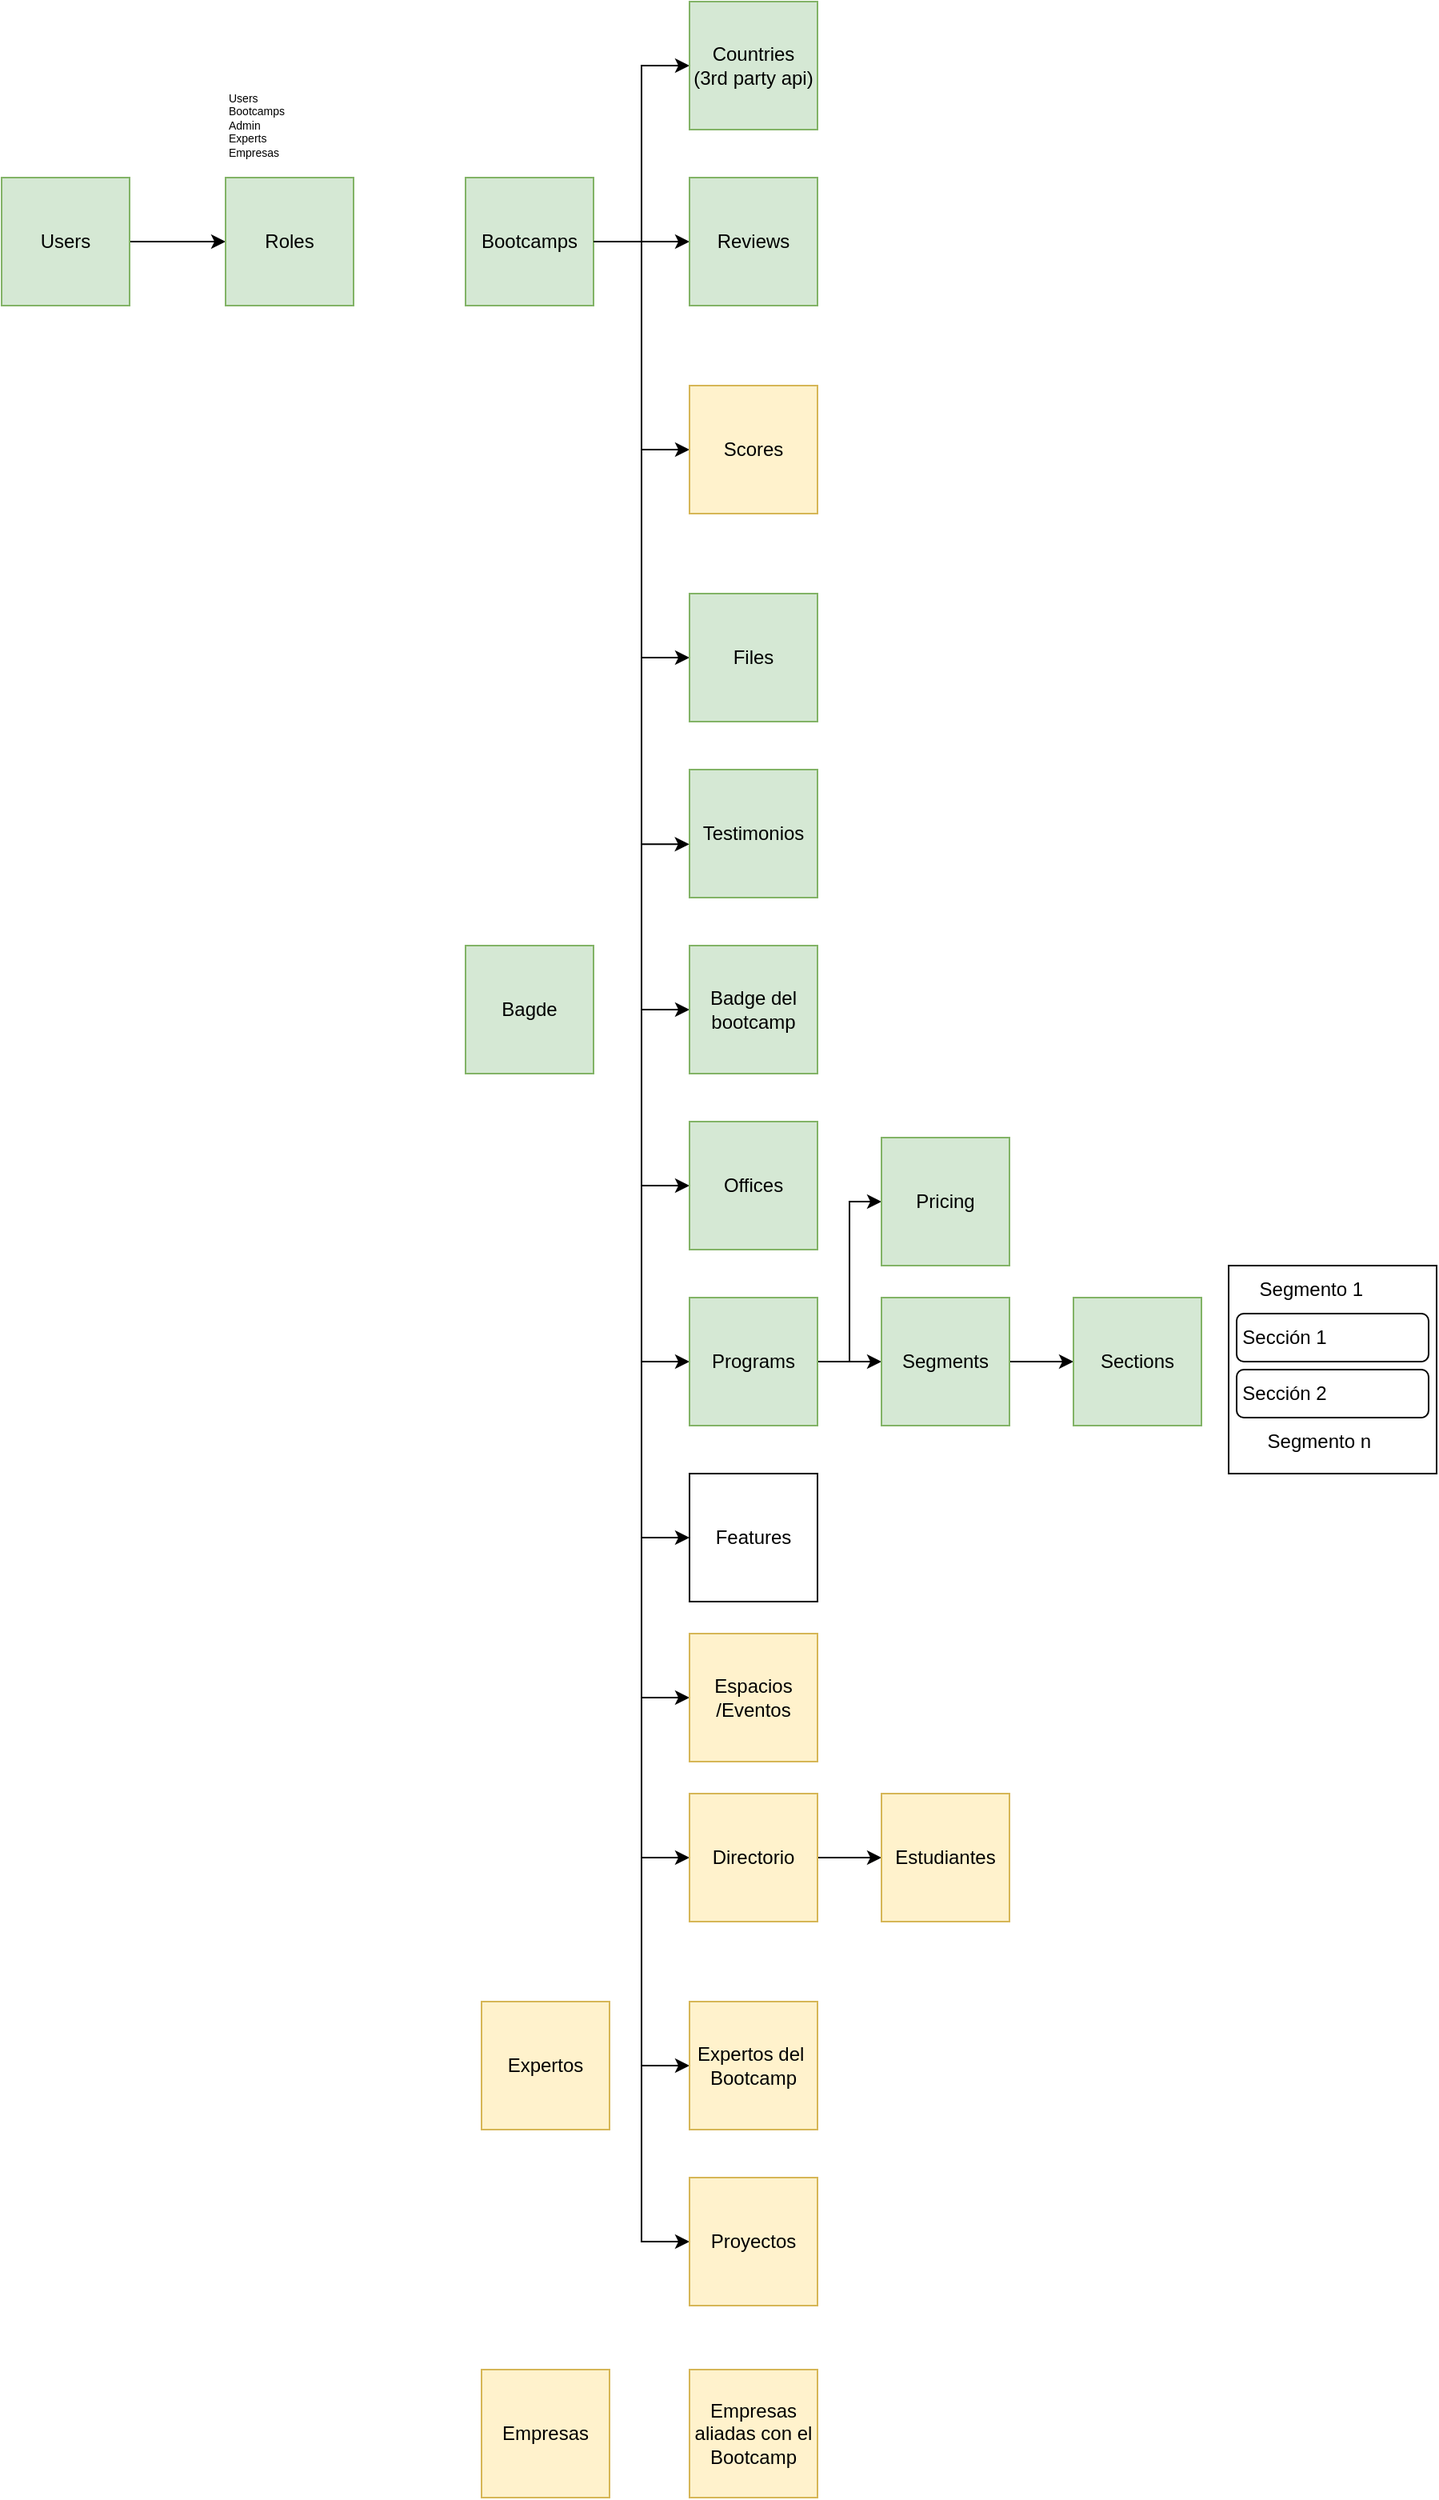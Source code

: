 <mxfile version="22.1.4" type="device">
  <diagram name="Inicio" id="l9tnNUQRSjZ2CrAFDo25">
    <mxGraphModel dx="2304" dy="1564" grid="1" gridSize="10" guides="1" tooltips="1" connect="1" arrows="1" fold="1" page="1" pageScale="1" pageWidth="827" pageHeight="1169" math="0" shadow="0">
      <root>
        <mxCell id="0" />
        <mxCell id="1" parent="0" />
        <mxCell id="niZ-MWkO5_N_vTz0Sxwc-7" style="edgeStyle=orthogonalEdgeStyle;rounded=0;orthogonalLoop=1;jettySize=auto;html=1;" parent="1" source="niZ-MWkO5_N_vTz0Sxwc-1" target="niZ-MWkO5_N_vTz0Sxwc-3" edge="1">
          <mxGeometry relative="1" as="geometry" />
        </mxCell>
        <mxCell id="niZ-MWkO5_N_vTz0Sxwc-1" value="Users" style="whiteSpace=wrap;html=1;aspect=fixed;fillColor=#d5e8d4;strokeColor=#82b366;" parent="1" vertex="1">
          <mxGeometry x="60" y="150" width="80" height="80" as="geometry" />
        </mxCell>
        <mxCell id="niZ-MWkO5_N_vTz0Sxwc-8" style="edgeStyle=orthogonalEdgeStyle;rounded=0;orthogonalLoop=1;jettySize=auto;html=1;entryX=0;entryY=0.5;entryDx=0;entryDy=0;" parent="1" source="niZ-MWkO5_N_vTz0Sxwc-2" target="niZ-MWkO5_N_vTz0Sxwc-5" edge="1">
          <mxGeometry relative="1" as="geometry" />
        </mxCell>
        <mxCell id="niZ-MWkO5_N_vTz0Sxwc-9" style="edgeStyle=orthogonalEdgeStyle;rounded=0;orthogonalLoop=1;jettySize=auto;html=1;entryX=0;entryY=0.5;entryDx=0;entryDy=0;" parent="1" source="niZ-MWkO5_N_vTz0Sxwc-2" target="niZ-MWkO5_N_vTz0Sxwc-6" edge="1">
          <mxGeometry relative="1" as="geometry" />
        </mxCell>
        <mxCell id="niZ-MWkO5_N_vTz0Sxwc-12" style="edgeStyle=orthogonalEdgeStyle;rounded=0;orthogonalLoop=1;jettySize=auto;html=1;entryX=0;entryY=0.5;entryDx=0;entryDy=0;" parent="1" source="niZ-MWkO5_N_vTz0Sxwc-2" target="niZ-MWkO5_N_vTz0Sxwc-11" edge="1">
          <mxGeometry relative="1" as="geometry" />
        </mxCell>
        <mxCell id="niZ-MWkO5_N_vTz0Sxwc-18" style="edgeStyle=orthogonalEdgeStyle;rounded=0;orthogonalLoop=1;jettySize=auto;html=1;entryX=0;entryY=0.5;entryDx=0;entryDy=0;" parent="1" source="niZ-MWkO5_N_vTz0Sxwc-2" target="niZ-MWkO5_N_vTz0Sxwc-17" edge="1">
          <mxGeometry relative="1" as="geometry" />
        </mxCell>
        <mxCell id="niZ-MWkO5_N_vTz0Sxwc-21" style="edgeStyle=orthogonalEdgeStyle;rounded=0;orthogonalLoop=1;jettySize=auto;html=1;entryX=0;entryY=0.5;entryDx=0;entryDy=0;" parent="1" source="niZ-MWkO5_N_vTz0Sxwc-2" target="niZ-MWkO5_N_vTz0Sxwc-20" edge="1">
          <mxGeometry relative="1" as="geometry" />
        </mxCell>
        <mxCell id="niZ-MWkO5_N_vTz0Sxwc-23" style="edgeStyle=orthogonalEdgeStyle;rounded=0;orthogonalLoop=1;jettySize=auto;html=1;entryX=0;entryY=0.5;entryDx=0;entryDy=0;" parent="1" source="niZ-MWkO5_N_vTz0Sxwc-2" target="niZ-MWkO5_N_vTz0Sxwc-22" edge="1">
          <mxGeometry relative="1" as="geometry" />
        </mxCell>
        <mxCell id="niZ-MWkO5_N_vTz0Sxwc-27" style="edgeStyle=orthogonalEdgeStyle;rounded=0;orthogonalLoop=1;jettySize=auto;html=1;entryX=0;entryY=0.5;entryDx=0;entryDy=0;" parent="1" source="niZ-MWkO5_N_vTz0Sxwc-2" target="niZ-MWkO5_N_vTz0Sxwc-26" edge="1">
          <mxGeometry relative="1" as="geometry" />
        </mxCell>
        <mxCell id="niZ-MWkO5_N_vTz0Sxwc-31" style="edgeStyle=orthogonalEdgeStyle;rounded=0;orthogonalLoop=1;jettySize=auto;html=1;entryX=0;entryY=0.5;entryDx=0;entryDy=0;" parent="1" source="niZ-MWkO5_N_vTz0Sxwc-2" target="niZ-MWkO5_N_vTz0Sxwc-30" edge="1">
          <mxGeometry relative="1" as="geometry" />
        </mxCell>
        <mxCell id="niZ-MWkO5_N_vTz0Sxwc-38" style="edgeStyle=orthogonalEdgeStyle;rounded=0;orthogonalLoop=1;jettySize=auto;html=1;entryX=0;entryY=0.5;entryDx=0;entryDy=0;" parent="1" source="niZ-MWkO5_N_vTz0Sxwc-2" target="niZ-MWkO5_N_vTz0Sxwc-37" edge="1">
          <mxGeometry relative="1" as="geometry" />
        </mxCell>
        <mxCell id="niZ-MWkO5_N_vTz0Sxwc-40" style="edgeStyle=orthogonalEdgeStyle;rounded=0;orthogonalLoop=1;jettySize=auto;html=1;entryX=0;entryY=0.5;entryDx=0;entryDy=0;" parent="1" source="niZ-MWkO5_N_vTz0Sxwc-2" target="niZ-MWkO5_N_vTz0Sxwc-39" edge="1">
          <mxGeometry relative="1" as="geometry" />
        </mxCell>
        <mxCell id="Mof1HZ-DzfU8wGnt68rL-2" style="edgeStyle=orthogonalEdgeStyle;rounded=0;orthogonalLoop=1;jettySize=auto;html=1;entryX=0;entryY=0.5;entryDx=0;entryDy=0;" edge="1" parent="1" source="niZ-MWkO5_N_vTz0Sxwc-2" target="Mof1HZ-DzfU8wGnt68rL-1">
          <mxGeometry relative="1" as="geometry" />
        </mxCell>
        <mxCell id="Mof1HZ-DzfU8wGnt68rL-18" style="edgeStyle=orthogonalEdgeStyle;rounded=0;orthogonalLoop=1;jettySize=auto;html=1;entryX=0;entryY=0.5;entryDx=0;entryDy=0;" edge="1" parent="1" source="niZ-MWkO5_N_vTz0Sxwc-2" target="Mof1HZ-DzfU8wGnt68rL-17">
          <mxGeometry relative="1" as="geometry" />
        </mxCell>
        <mxCell id="niZ-MWkO5_N_vTz0Sxwc-2" value="Bootcamps" style="whiteSpace=wrap;html=1;aspect=fixed;fillColor=#d5e8d4;strokeColor=#82b366;" parent="1" vertex="1">
          <mxGeometry x="350" y="150" width="80" height="80" as="geometry" />
        </mxCell>
        <mxCell id="niZ-MWkO5_N_vTz0Sxwc-3" value="Roles" style="whiteSpace=wrap;html=1;aspect=fixed;fillColor=#d5e8d4;strokeColor=#82b366;" parent="1" vertex="1">
          <mxGeometry x="200" y="150" width="80" height="80" as="geometry" />
        </mxCell>
        <mxCell id="niZ-MWkO5_N_vTz0Sxwc-5" value="Reviews" style="whiteSpace=wrap;html=1;aspect=fixed;fillColor=#d5e8d4;strokeColor=#82b366;" parent="1" vertex="1">
          <mxGeometry x="490" y="150" width="80" height="80" as="geometry" />
        </mxCell>
        <mxCell id="niZ-MWkO5_N_vTz0Sxwc-6" value="Scores" style="whiteSpace=wrap;html=1;aspect=fixed;fillColor=#fff2cc;strokeColor=#d6b656;" parent="1" vertex="1">
          <mxGeometry x="490" y="280" width="80" height="80" as="geometry" />
        </mxCell>
        <mxCell id="niZ-MWkO5_N_vTz0Sxwc-11" value="Files" style="whiteSpace=wrap;html=1;aspect=fixed;fillColor=#d5e8d4;strokeColor=#82b366;" parent="1" vertex="1">
          <mxGeometry x="490" y="410" width="80" height="80" as="geometry" />
        </mxCell>
        <mxCell id="niZ-MWkO5_N_vTz0Sxwc-15" value="Testimonios" style="whiteSpace=wrap;html=1;aspect=fixed;fillColor=#d5e8d4;strokeColor=#82b366;" parent="1" vertex="1">
          <mxGeometry x="490" y="520" width="80" height="80" as="geometry" />
        </mxCell>
        <mxCell id="niZ-MWkO5_N_vTz0Sxwc-16" style="edgeStyle=orthogonalEdgeStyle;rounded=0;orthogonalLoop=1;jettySize=auto;html=1;entryX=-0.002;entryY=0.583;entryDx=0;entryDy=0;entryPerimeter=0;" parent="1" source="niZ-MWkO5_N_vTz0Sxwc-2" target="niZ-MWkO5_N_vTz0Sxwc-15" edge="1">
          <mxGeometry relative="1" as="geometry" />
        </mxCell>
        <mxCell id="niZ-MWkO5_N_vTz0Sxwc-17" value="Badge del bootcamp" style="whiteSpace=wrap;html=1;aspect=fixed;fillColor=#d5e8d4;strokeColor=#82b366;" parent="1" vertex="1">
          <mxGeometry x="490" y="630" width="80" height="80" as="geometry" />
        </mxCell>
        <mxCell id="niZ-MWkO5_N_vTz0Sxwc-19" value="Bagde" style="whiteSpace=wrap;html=1;aspect=fixed;fillColor=#d5e8d4;strokeColor=#82b366;" parent="1" vertex="1">
          <mxGeometry x="350" y="630" width="80" height="80" as="geometry" />
        </mxCell>
        <mxCell id="niZ-MWkO5_N_vTz0Sxwc-20" value="Offices" style="whiteSpace=wrap;html=1;aspect=fixed;fillColor=#d5e8d4;strokeColor=#82b366;" parent="1" vertex="1">
          <mxGeometry x="490" y="740" width="80" height="80" as="geometry" />
        </mxCell>
        <mxCell id="niZ-MWkO5_N_vTz0Sxwc-25" style="edgeStyle=orthogonalEdgeStyle;rounded=0;orthogonalLoop=1;jettySize=auto;html=1;" parent="1" source="niZ-MWkO5_N_vTz0Sxwc-22" target="niZ-MWkO5_N_vTz0Sxwc-24" edge="1">
          <mxGeometry relative="1" as="geometry" />
        </mxCell>
        <mxCell id="Mof1HZ-DzfU8wGnt68rL-16" style="edgeStyle=orthogonalEdgeStyle;rounded=0;orthogonalLoop=1;jettySize=auto;html=1;entryX=0;entryY=0.5;entryDx=0;entryDy=0;" edge="1" parent="1" source="niZ-MWkO5_N_vTz0Sxwc-22" target="Mof1HZ-DzfU8wGnt68rL-15">
          <mxGeometry relative="1" as="geometry" />
        </mxCell>
        <mxCell id="niZ-MWkO5_N_vTz0Sxwc-22" value="Programs" style="whiteSpace=wrap;html=1;aspect=fixed;fillColor=#d5e8d4;strokeColor=#82b366;" parent="1" vertex="1">
          <mxGeometry x="490" y="850" width="80" height="80" as="geometry" />
        </mxCell>
        <mxCell id="Mof1HZ-DzfU8wGnt68rL-13" style="edgeStyle=orthogonalEdgeStyle;rounded=0;orthogonalLoop=1;jettySize=auto;html=1;entryX=0;entryY=0.5;entryDx=0;entryDy=0;" edge="1" parent="1" source="niZ-MWkO5_N_vTz0Sxwc-24" target="Mof1HZ-DzfU8wGnt68rL-12">
          <mxGeometry relative="1" as="geometry" />
        </mxCell>
        <mxCell id="niZ-MWkO5_N_vTz0Sxwc-24" value="Segments" style="whiteSpace=wrap;html=1;aspect=fixed;fillColor=#d5e8d4;strokeColor=#82b366;" parent="1" vertex="1">
          <mxGeometry x="610" y="850" width="80" height="80" as="geometry" />
        </mxCell>
        <mxCell id="niZ-MWkO5_N_vTz0Sxwc-26" value="Espacios&lt;br&gt;/Eventos" style="whiteSpace=wrap;html=1;aspect=fixed;fillColor=#fff2cc;strokeColor=#d6b656;" parent="1" vertex="1">
          <mxGeometry x="490" y="1060" width="80" height="80" as="geometry" />
        </mxCell>
        <mxCell id="niZ-MWkO5_N_vTz0Sxwc-33" style="edgeStyle=orthogonalEdgeStyle;rounded=0;orthogonalLoop=1;jettySize=auto;html=1;entryX=0;entryY=0.5;entryDx=0;entryDy=0;" parent="1" source="niZ-MWkO5_N_vTz0Sxwc-30" target="niZ-MWkO5_N_vTz0Sxwc-32" edge="1">
          <mxGeometry relative="1" as="geometry" />
        </mxCell>
        <mxCell id="niZ-MWkO5_N_vTz0Sxwc-30" value="Directorio" style="whiteSpace=wrap;html=1;aspect=fixed;fillColor=#fff2cc;strokeColor=#d6b656;" parent="1" vertex="1">
          <mxGeometry x="490" y="1160" width="80" height="80" as="geometry" />
        </mxCell>
        <mxCell id="niZ-MWkO5_N_vTz0Sxwc-32" value="Estudiantes" style="whiteSpace=wrap;html=1;aspect=fixed;fillColor=#fff2cc;strokeColor=#d6b656;" parent="1" vertex="1">
          <mxGeometry x="610" y="1160" width="80" height="80" as="geometry" />
        </mxCell>
        <mxCell id="niZ-MWkO5_N_vTz0Sxwc-35" value="Users&lt;br style=&quot;font-size: 7px;&quot;&gt;Bootcamps&lt;br style=&quot;font-size: 7px;&quot;&gt;Admin&lt;br style=&quot;font-size: 7px;&quot;&gt;Experts&lt;br&gt;Empresas" style="text;html=1;align=left;verticalAlign=top;resizable=0;points=[];autosize=1;strokeColor=none;fillColor=none;fontSize=7;" parent="1" vertex="1">
          <mxGeometry x="200" y="90" width="60" height="60" as="geometry" />
        </mxCell>
        <mxCell id="niZ-MWkO5_N_vTz0Sxwc-36" value="Expertos" style="whiteSpace=wrap;html=1;aspect=fixed;fillColor=#fff2cc;strokeColor=#d6b656;" parent="1" vertex="1">
          <mxGeometry x="360" y="1290" width="80" height="80" as="geometry" />
        </mxCell>
        <mxCell id="niZ-MWkO5_N_vTz0Sxwc-37" value="Expertos del&amp;nbsp;&lt;br&gt;Bootcamp" style="whiteSpace=wrap;html=1;aspect=fixed;fillColor=#fff2cc;strokeColor=#d6b656;" parent="1" vertex="1">
          <mxGeometry x="490" y="1290" width="80" height="80" as="geometry" />
        </mxCell>
        <mxCell id="niZ-MWkO5_N_vTz0Sxwc-39" value="Proyectos" style="whiteSpace=wrap;html=1;aspect=fixed;fillColor=#fff2cc;strokeColor=#d6b656;" parent="1" vertex="1">
          <mxGeometry x="490" y="1400" width="80" height="80" as="geometry" />
        </mxCell>
        <mxCell id="niZ-MWkO5_N_vTz0Sxwc-41" value="Empresas" style="whiteSpace=wrap;html=1;aspect=fixed;fillColor=#fff2cc;strokeColor=#d6b656;" parent="1" vertex="1">
          <mxGeometry x="360" y="1520" width="80" height="80" as="geometry" />
        </mxCell>
        <mxCell id="niZ-MWkO5_N_vTz0Sxwc-42" value="Empresas aliadas con el Bootcamp" style="whiteSpace=wrap;html=1;aspect=fixed;fillColor=#fff2cc;strokeColor=#d6b656;" parent="1" vertex="1">
          <mxGeometry x="490" y="1520" width="80" height="80" as="geometry" />
        </mxCell>
        <mxCell id="Mof1HZ-DzfU8wGnt68rL-1" value="Countries&lt;br&gt;(3rd party api)" style="whiteSpace=wrap;html=1;aspect=fixed;fillColor=#d5e8d4;strokeColor=#82b366;" vertex="1" parent="1">
          <mxGeometry x="490" y="40" width="80" height="80" as="geometry" />
        </mxCell>
        <mxCell id="Mof1HZ-DzfU8wGnt68rL-11" value="" style="group" vertex="1" connectable="0" parent="1">
          <mxGeometry x="827" y="830" width="130" height="130" as="geometry" />
        </mxCell>
        <mxCell id="Mof1HZ-DzfU8wGnt68rL-3" value="" style="whiteSpace=wrap;html=1;aspect=fixed;" vertex="1" parent="Mof1HZ-DzfU8wGnt68rL-11">
          <mxGeometry width="130" height="130" as="geometry" />
        </mxCell>
        <mxCell id="Mof1HZ-DzfU8wGnt68rL-5" value="" style="rounded=1;whiteSpace=wrap;html=1;" vertex="1" parent="Mof1HZ-DzfU8wGnt68rL-11">
          <mxGeometry x="5" y="30" width="120" height="30" as="geometry" />
        </mxCell>
        <mxCell id="Mof1HZ-DzfU8wGnt68rL-6" value="" style="rounded=1;whiteSpace=wrap;html=1;" vertex="1" parent="Mof1HZ-DzfU8wGnt68rL-11">
          <mxGeometry x="5" y="65" width="120" height="30" as="geometry" />
        </mxCell>
        <mxCell id="Mof1HZ-DzfU8wGnt68rL-7" value="&amp;nbsp;Segmento 1" style="text;html=1;strokeColor=none;fillColor=none;align=center;verticalAlign=middle;whiteSpace=wrap;rounded=0;" vertex="1" parent="Mof1HZ-DzfU8wGnt68rL-11">
          <mxGeometry width="100" height="30" as="geometry" />
        </mxCell>
        <mxCell id="Mof1HZ-DzfU8wGnt68rL-8" value="Sección 1" style="text;html=1;strokeColor=none;fillColor=none;align=center;verticalAlign=middle;whiteSpace=wrap;rounded=0;" vertex="1" parent="Mof1HZ-DzfU8wGnt68rL-11">
          <mxGeometry x="5" y="30" width="60" height="30" as="geometry" />
        </mxCell>
        <mxCell id="Mof1HZ-DzfU8wGnt68rL-9" value="Sección 2" style="text;html=1;strokeColor=none;fillColor=none;align=center;verticalAlign=middle;whiteSpace=wrap;rounded=0;" vertex="1" parent="Mof1HZ-DzfU8wGnt68rL-11">
          <mxGeometry x="5" y="65" width="60" height="30" as="geometry" />
        </mxCell>
        <mxCell id="Mof1HZ-DzfU8wGnt68rL-10" value="&amp;nbsp;Segmento n" style="text;html=1;strokeColor=none;fillColor=none;align=center;verticalAlign=middle;whiteSpace=wrap;rounded=0;" vertex="1" parent="Mof1HZ-DzfU8wGnt68rL-11">
          <mxGeometry x="5" y="95" width="100" height="30" as="geometry" />
        </mxCell>
        <mxCell id="Mof1HZ-DzfU8wGnt68rL-12" value="Sections" style="whiteSpace=wrap;html=1;aspect=fixed;fillColor=#d5e8d4;strokeColor=#82b366;" vertex="1" parent="1">
          <mxGeometry x="730" y="850" width="80" height="80" as="geometry" />
        </mxCell>
        <mxCell id="Mof1HZ-DzfU8wGnt68rL-15" value="Pricing" style="whiteSpace=wrap;html=1;aspect=fixed;fillColor=#d5e8d4;strokeColor=#82b366;" vertex="1" parent="1">
          <mxGeometry x="610" y="750" width="80" height="80" as="geometry" />
        </mxCell>
        <mxCell id="Mof1HZ-DzfU8wGnt68rL-17" value="Features" style="whiteSpace=wrap;html=1;aspect=fixed;" vertex="1" parent="1">
          <mxGeometry x="490" y="960" width="80" height="80" as="geometry" />
        </mxCell>
      </root>
    </mxGraphModel>
  </diagram>
</mxfile>
